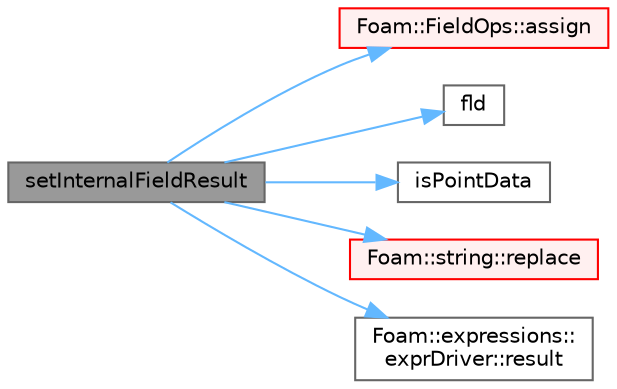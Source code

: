digraph "setInternalFieldResult"
{
 // LATEX_PDF_SIZE
  bgcolor="transparent";
  edge [fontname=Helvetica,fontsize=10,labelfontname=Helvetica,labelfontsize=10];
  node [fontname=Helvetica,fontsize=10,shape=box,height=0.2,width=0.4];
  rankdir="LR";
  Node1 [id="Node000001",label="setInternalFieldResult",height=0.2,width=0.4,color="gray40", fillcolor="grey60", style="filled", fontcolor="black",tooltip=" "];
  Node1 -> Node2 [id="edge1_Node000001_Node000002",color="steelblue1",style="solid",tooltip=" "];
  Node2 [id="Node000002",label="Foam::FieldOps::assign",height=0.2,width=0.4,color="red", fillcolor="#FFF0F0", style="filled",URL="$namespaceFoam_1_1FieldOps.html#a0c0145ff47bcec2bc1a0cd1f904bf22d",tooltip=" "];
  Node1 -> Node9 [id="edge2_Node000001_Node000009",color="steelblue1",style="solid",tooltip=" "];
  Node9 [id="Node000009",label="fld",height=0.2,width=0.4,color="grey40", fillcolor="white", style="filled",URL="$checkFaMesh_2faMeshWriteVTK_8H.html#a84170cc7d8eb5006696cb3dd274bf8d2",tooltip=" "];
  Node1 -> Node10 [id="edge3_Node000001_Node000010",color="steelblue1",style="solid",tooltip=" "];
  Node10 [id="Node000010",label="isPointData",height=0.2,width=0.4,color="grey40", fillcolor="white", style="filled",URL="$classFoam_1_1expressions_1_1volumeExpr_1_1parseDriver.html#a3f685501f248b8b8cb6c83e4af0ea873",tooltip=" "];
  Node1 -> Node11 [id="edge4_Node000001_Node000011",color="steelblue1",style="solid",tooltip=" "];
  Node11 [id="Node000011",label="Foam::string::replace",height=0.2,width=0.4,color="red", fillcolor="#FFF0F0", style="filled",URL="$classFoam_1_1string.html#acbf80deab4aaf79d2e1aac4b4993ceed",tooltip=" "];
  Node1 -> Node13 [id="edge5_Node000001_Node000013",color="steelblue1",style="solid",tooltip=" "];
  Node13 [id="Node000013",label="Foam::expressions::\lexprDriver::result",height=0.2,width=0.4,color="grey40", fillcolor="white", style="filled",URL="$classFoam_1_1expressions_1_1exprDriver.html#aa8c86b3d071158f179a946f24e0e8ccd",tooltip=" "];
}
